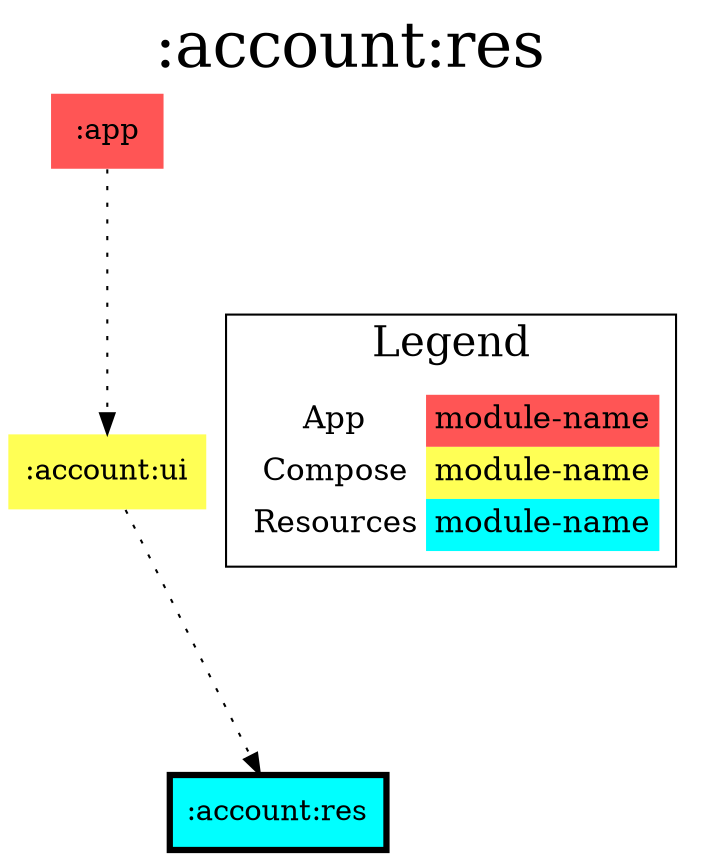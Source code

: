 digraph {
edge ["dir"="forward"]
graph ["dpi"="100","label"=":account:res","labelloc"="t","fontsize"="30","ranksep"="1.5","rankdir"="TB"]
node ["style"="filled"]
":account:res" ["fillcolor"="#00FFFF","color"="black","penwidth"="3","shape"="box"]
":account:ui" ["fillcolor"="#FFFF55","shape"="none"]
":app" ["fillcolor"="#FF5555","shape"="none"]
{
edge ["dir"="none"]
graph ["rank"="same"]
":account:res"
}
":account:ui" -> ":account:res" ["style"="dotted"]
":app" -> ":account:ui" ["style"="dotted"]
subgraph "cluster_legend" {
edge ["dir"="none"]
graph ["label"="Legend","fontsize"="20"]
"Legend" ["style"="filled","fillcolor"="#FFFFFF","shape"="none","margin"="0","fontsize"="15","label"=<
<TABLE BORDER="0" CELLBORDER="0" CELLSPACING="0" CELLPADDING="4">
<TR><TD>App</TD><TD BGCOLOR="#FF5555">module-name</TD></TR>
<TR><TD>Compose</TD><TD BGCOLOR="#FFFF55">module-name</TD></TR>
<TR><TD>Resources</TD><TD BGCOLOR="#00FFFF">module-name</TD></TR>
</TABLE>
>]
} -> ":account:res" ["style"="invis"]
}
